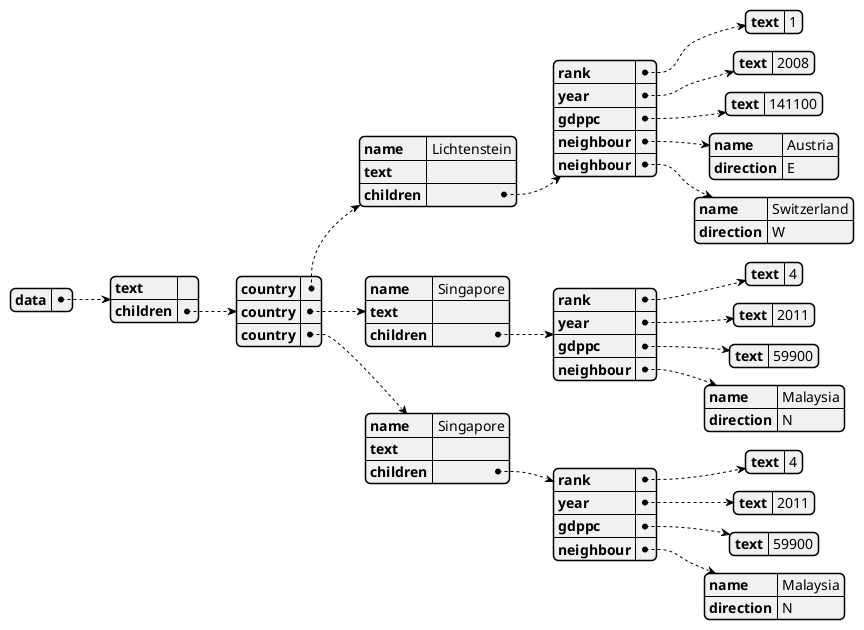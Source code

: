 

@startjson
{
    "data" : {
        "text" : "",
        "children": {
            "country" : {
                "name" : "Lichtenstein",
                "text" : "",
                "children": {
                    "rank" : {"text" : 1},
                    "year" : {"text" : 2008},
                    "gdppc" : {"text" : 141100},
                    "neighbour" : {
                        "name" : "Austria",
                        "direction" : "E"
                    },
                    "neighbour" : {
                        "name" : "Switzerland",
                        "direction" : "W"
                    }
                }
            },


            "country" : {
                "name" : "Singapore",
                "text" : "",
                "children": {
                    "rank" : {"text" : 4},
                    "year" : {"text" : 2011},
                    "gdppc" : {"text" : 59900},
                    "neighbour" : {
                        "name" : "Malaysia",
                        "direction" : "N"
                    }
                }
            },


            "country" : {
                "name" : "Singapore",
                "text" : "",
                "children": {
                    "rank" : {"text" : 4},
                    "year" : {"text" : 2011},
                    "gdppc" : {"text" : 59900},
                    "neighbour" : {
                        "name" : "Malaysia",
                        "direction" : "N"
                    }
                }
            }
        }
    }
}
@endjson

